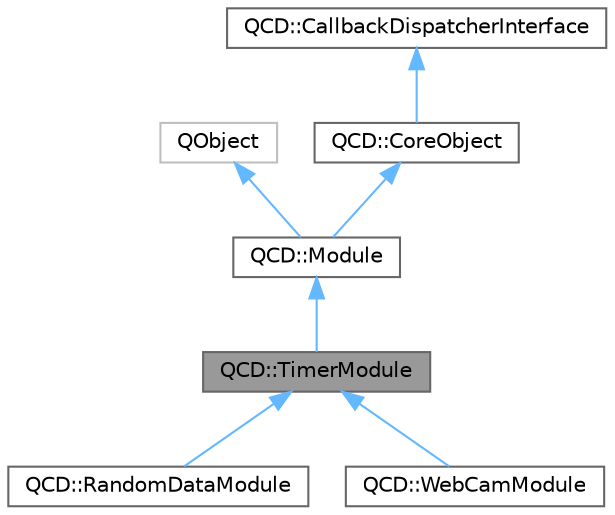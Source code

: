 digraph "QCD::TimerModule"
{
 // LATEX_PDF_SIZE
  bgcolor="transparent";
  edge [fontname=Helvetica,fontsize=10,labelfontname=Helvetica,labelfontsize=10];
  node [fontname=Helvetica,fontsize=10,shape=box,height=0.2,width=0.4];
  Node1 [label="QCD::TimerModule",height=0.2,width=0.4,color="gray40", fillcolor="grey60", style="filled", fontcolor="black",tooltip="Base Module that allows for a custom update rate."];
  Node2 -> Node1 [dir="back",color="steelblue1",style="solid"];
  Node2 [label="QCD::Module",height=0.2,width=0.4,color="gray40", fillcolor="white", style="filled",URL="$classQCD_1_1Module.html",tooltip="Base class for all modules."];
  Node3 -> Node2 [dir="back",color="steelblue1",style="solid"];
  Node3 [label="QObject",height=0.2,width=0.4,color="grey75", fillcolor="white", style="filled",tooltip=" "];
  Node4 -> Node2 [dir="back",color="steelblue1",style="solid"];
  Node4 [label="QCD::CoreObject",height=0.2,width=0.4,color="gray40", fillcolor="white", style="filled",URL="$classQCD_1_1CoreObject.html",tooltip="core object extended by all QCD classes"];
  Node5 -> Node4 [dir="back",color="steelblue1",style="solid"];
  Node5 [label="QCD::CallbackDispatcherInterface",height=0.2,width=0.4,color="gray40", fillcolor="white", style="filled",URL="$classQCD_1_1CallbackDispatcherInterface.html",tooltip="Interface definition for callback dispatchers."];
  Node1 -> Node6 [dir="back",color="steelblue1",style="solid"];
  Node6 [label="QCD::RandomDataModule",height=0.2,width=0.4,color="gray40", fillcolor="white", style="filled",URL="$classQCD_1_1RandomDataModule.html",tooltip="Populates the incoming data structure with random numbers and strings."];
  Node1 -> Node7 [dir="back",color="steelblue1",style="solid"];
  Node7 [label="QCD::WebCamModule",height=0.2,width=0.4,color="gray40", fillcolor="white", style="filled",URL="$classQCD_1_1WebCamModule.html",tooltip="Populates the image data structure with the webcam."];
}
